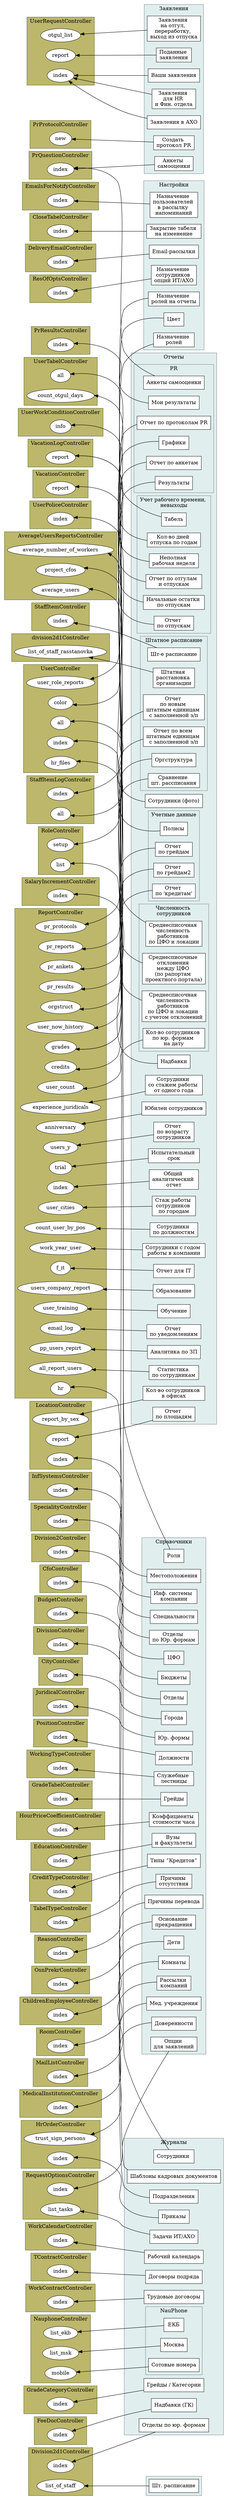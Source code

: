 digraph {
rank=same;rankdir=RL; 

  subgraph cluster_1 {
    style=filled;
    fillcolor=azure2;
    color=azure4;
    node [style=filled,color=gray10, fillcolor=white, shape=box];
    label="Журналы";
    "Сотрудники ";
    "Подразделения";
    "Задачи ИТ/АХО";
    "Приказы";
    "Рабочий календарь";
    "Отделы по юр. формам";
    "Договоры подряда";
    "Трудовые договоры";

    subgraph cluster_10 {
      style=filled;
      fillcolor=azure2;
      color=azure4;
      node [style=filled,color=gray10, fillcolor=white, shape=box];
      label="NauPhone";
      "ЕКБ";
      "Москва";
      "Сотовые номера";
    }

    "Грейды / Категории";
    "Шаблоны кадровых документов";
    "Надбавки (ГК)";
  }


  subgraph cluster_17 {
    style=filled;
    fillcolor=azure2;
    color=azure4;
    node [style=filled,color=gray10, fillcolor=white, shape=box];
    label="Отчеты";
    "Сотрудники (фото)";

    subgraph cluster_19 {
      style=filled;
      fillcolor=azure2;
      color=azure4;
      node [style=filled,color=gray10, fillcolor=white, shape=box];
      label="PR";
      "Анкеты самооценки";
      "Результаты";
      "Мои результаты";
      "Графики";
      "Отчет по анкетам";
      "Отчет по протоколам PR";
    }

    "Сотрудники с годом 
работы в компании";
    "Отчет для IT";
    "Образование";
    "Обучение";
    "Отчет 
по уведомлениям";
    "Аналитика по ЗП";
    "Статистика 
по сотрудникам";
    "Сотрудники 
со стажем работы 
от одного года";
    "Юбилеи сотрудников";
    "Отчет 
по возрасту 
сотрудников";
    "Отчет 
по площадям";

    subgraph cluster_37 {
      style=filled;
      fillcolor=azure2;
      color=azure4;
      node [style=filled,color=gray10, fillcolor=white, shape=box];
      label="Учет рабочего времени, 
невыходы";
      "Табель";
      "Неполная 
рабочая неделя";
      "Начальные остатки 
по отпускам";
      "Кол-во дней 
отпуска по годам";
      "Отчет по отгулам 
и отпускам";
      "Отчет 
по отпускам";
    }


    subgraph cluster_44 {
      style=filled;
      fillcolor=azure2;
      color=azure4;
      node [style=filled,color=gray10, fillcolor=white, shape=box];
      label="Учетные данные";
      "Отчет 
по 'кредитам'";
      "Полисы";
      "Отчет 
по грейдам";
      "Отчет 
по грейдам2";
    }


    subgraph cluster_49 {
      style=filled;
      fillcolor=azure2;
      color=azure4;
      node [style=filled,color=gray10, fillcolor=white, shape=box];
      label="Численность 
сотрудников";
      "Кол-во сотрудников 
по юр. формам 
на дату";
      "Среднесписочная 
численность 
работников 
по ЦФО и локации";
      "Среднесписочные 
отклонения 
между ЦФО 
(по рапортам 
проектного портала)";
      "Среднесписочная 
численность 
работников 
по ЦФО и локации 
с учетом отклонений";
    }


    subgraph cluster_54 {
      style=filled;
      fillcolor=azure2;
      color=azure4;
      node [style=filled,color=gray10, fillcolor=white, shape=box];
      label="Штатное расписание";
      "Оргструктура";
      "Шт-е расписание";
      "Сравнение 
шт. рассписания";
      "Штатная 
расстановка 
организации";
      "Отчет 
по новым 
штатным единицам 
с заполненной з/п";
      "Отчет по всем 
штатным единицам 
с заполненной з/п";
    }

    "Испытательный 
срок";
    "Общий 
аналитический 
отчет";
    "Стаж работы 
сотрудников 
по городам";
    "Сотрудники 
по должностям";
    "Кол-во сотрудников 
в офисах";
    "Надбавки";
  }


  subgraph cluster_67 {
    style=filled;
    fillcolor=azure2;
    color=azure4;
    node [style=filled,color=gray10, fillcolor=white, shape=box];
    label="Заявления";
    "Ваши заявления";
    "Заявления 
на отгул, 
переработку, 
выход из отпуска";
    "Поданные 
заявления";
    "Заявления 
для HR 
и Фин. отдела";
    "Заявления в АХО";
    "Создать 
протокол PR";
    "Анкеты 
самооценки";
  }


  subgraph cluster_75 {
    style=filled;
    fillcolor=azure2;
    color=azure4;
    node [style=filled,color=gray10, fillcolor=white, shape=box];
    label="Справочники";
    "ЦФО";
    "Бюджеты";
    "Отделы";
    "Города";
    "Местоположения";
    "Юр. формы";
    "Должности";
    "Служебные 
лестницы";
    "Грейды";
    "Коэффициенты 
стоимости часа";
    "Вузы 
и факультеты";
    "Типы ”Кредитов”";
    "Причины 
отсутствия";
    "Причины перевода";
    "Основание 
прекращения";
    "Дети";
    "Роли";
    "Комнаты";
    "Рассылки 
компаний";
    "Мед. учреждения";
    "Инф. системы 
компании";
    "Опции 
для заявлений";
    "Специальности";
    "Доверенности";
    "Отделы 
по Юр. формам";
  }


  subgraph cluster_101 {
    style=filled;
    fillcolor=azure2;
    color=azure4;
    node [style=filled,color=gray10, fillcolor=white, shape=box];
    label="Настройки";
    "Цвет";
    "Email-рассылки";
    "Назначение 
ролей";
    "Назначение 
ролей на отчеты";
    "Назначение 
сотрудников 
опций ИТ/АХО";
    "Назначение 
пользователей 
в рассылку 
напоминаний";
    "Закрытие табеля 
на изменение";
  }


  subgraph cluster_109 {
    style=filled;
    fillcolor=azure2;
    color=azure4;
    node [style=filled,color=gray10, fillcolor=white, shape=box];
  "Шт. расписание";
  }


subgraph cluster_1001 {
label="UserController";
style=filled;
  fillcolor=darkkhaki;
  color=darkolivegreen;
  node [style=filled,color=gray10, fillcolor=white];
"Сотрудники " -> {"UserController#index" [label=index]}
"Шаблоны кадровых документов" -> {"UserController#hr_files" [label=hr_files]}
"Сотрудники (фото)" -> {"UserController#all" [label=all]}
"Цвет" -> {"UserController#color" [label=color]}
"Назначение 
ролей на отчеты" -> {"UserController#user_role_reports" [label=user_role_reports]}
}


subgraph cluster_1002 {
label="ReportController";
style=filled;
  fillcolor=darkkhaki;
  color=darkolivegreen;
  node [style=filled,color=gray10, fillcolor=white];
"Подразделения" -> {"ReportController#hr" [label=hr]}
"Результаты" -> {"ReportController#pr_results" [label=pr_results]}
"Графики" -> {"ReportController#pr_reports" [label=pr_reports]}
"Отчет по анкетам" -> {"ReportController#pr_ankets" [label=pr_ankets]}
"Отчет по протоколам PR" -> {"ReportController#pr_protocols" [label=pr_protocols]}
"Сотрудники с годом 
работы в компании" -> {"ReportController#work_year_user" [label=work_year_user]}
"Отчет для IT" -> {"ReportController#f_it" [label=f_it]}
"Образование" -> {"ReportController#users_company_report" [label=users_company_report]}
"Обучение" -> {"ReportController#user_training" [label=user_training]}
"Отчет 
по уведомлениям" -> {"ReportController#email_log" [label=email_log]}
"Аналитика по ЗП" -> {"ReportController#pp_users_repirt" [label=pp_users_repirt]}
"Статистика 
по сотрудникам" -> {"ReportController#all_report_users" [label=all_report_users]}
"Сотрудники 
со стажем работы 
от одного года" -> {"ReportController#experience_juridicals" [label=experience_juridicals]}
"Юбилеи сотрудников" -> {"ReportController#anniversary" [label=anniversary]}
"Отчет 
по возрасту 
сотрудников" -> {"ReportController#users_y" [label=users_y]}
"Отчет 
по 'кредитам'" -> {"ReportController#credits" [label=credits]}
"Отчет 
по грейдам" -> {"ReportController#grades" [label=grades]}
"Отчет 
по грейдам2" -> {"ReportController#grades" [label=grades]}
"Кол-во сотрудников 
по юр. формам 
на дату" -> {"ReportController#user_count" [label=user_count]}
"Оргструктура" -> {"ReportController#orgstruct" [label=orgstruct]}
"Сравнение 
шт. рассписания" -> {"ReportController#user_now_history" [label=user_now_history]}
"Испытательный 
срок" -> {"ReportController#trial" [label=trial]}
"Общий 
аналитический 
отчет" -> {"ReportController#index" [label=index]}
"Стаж работы 
сотрудников 
по городам" -> {"ReportController#user_cities" [label=user_cities]}
"Сотрудники 
по должностям" -> {"ReportController#count_user_by_pos" [label=count_user_by_pos]}
}


subgraph cluster_1003 {
label="RequestOptionsController";
style=filled;
  fillcolor=darkkhaki;
  color=darkolivegreen;
  node [style=filled,color=gray10, fillcolor=white];
"Задачи ИТ/АХО" -> {"RequestOptionsController#list_tasks" [label=list_tasks]}
"Опции 
для заявлений" -> {"RequestOptionsController#index" [label=index]}
}


subgraph cluster_1004 {
label="HrOrderController";
style=filled;
  fillcolor=darkkhaki;
  color=darkolivegreen;
  node [style=filled,color=gray10, fillcolor=white];
"Приказы" -> {"HrOrderController#index" [label=index]}
"Доверенности" -> {"HrOrderController#trust_sign_persons" [label=trust_sign_persons]}
}


subgraph cluster_1005 {
label="WorkCalendarController";
style=filled;
  fillcolor=darkkhaki;
  color=darkolivegreen;
  node [style=filled,color=gray10, fillcolor=white];
"Рабочий календарь" -> {"WorkCalendarController#index" [label=index]}
}


subgraph cluster_1006 {
label="Division2d1Controller";
style=filled;
  fillcolor=darkkhaki;
  color=darkolivegreen;
  node [style=filled,color=gray10, fillcolor=white];
"Отделы по юр. формам" -> {"Division2d1Controller#index" [label=index]}
"Шт. расписание" -> {"Division2d1Controller#list_of_staff" [label=list_of_staff]}
}


subgraph cluster_1007 {
label="TContractController";
style=filled;
  fillcolor=darkkhaki;
  color=darkolivegreen;
  node [style=filled,color=gray10, fillcolor=white];
"Договоры подряда" -> {"TContractController#index" [label=index]}
}


subgraph cluster_1008 {
label="WorkContractController";
style=filled;
  fillcolor=darkkhaki;
  color=darkolivegreen;
  node [style=filled,color=gray10, fillcolor=white];
"Трудовые договоры" -> {"WorkContractController#index" [label=index]}
}


subgraph cluster_1010 {
label="NauphoneController";
style=filled;
  fillcolor=darkkhaki;
  color=darkolivegreen;
  node [style=filled,color=gray10, fillcolor=white];
"ЕКБ" -> {"NauphoneController#list_ekb" [label=list_ekb]}
"Москва" -> {"NauphoneController#list_msk" [label=list_msk]}
"Сотовые номера" -> {"NauphoneController#mobile" [label=mobile]}
}


subgraph cluster_1013 {
label="GradeCategoryController";
style=filled;
  fillcolor=darkkhaki;
  color=darkolivegreen;
  node [style=filled,color=gray10, fillcolor=white];
"Грейды / Категории" -> {"GradeCategoryController#index" [label=index]}
}


subgraph cluster_1015 {
label="FeeDocController";
style=filled;
  fillcolor=darkkhaki;
  color=darkolivegreen;
  node [style=filled,color=gray10, fillcolor=white];
"Надбавки (ГК)" -> {"FeeDocController#index" [label=index]}
}


subgraph cluster_1019 {
label="PrQuestionController";
style=filled;
  fillcolor=darkkhaki;
  color=darkolivegreen;
  node [style=filled,color=gray10, fillcolor=white];
"Анкеты самооценки" -> {"PrQuestionController#index" [label=index]}
"Анкеты 
самооценки" -> {"PrQuestionController#index" [label=index]}
}


subgraph cluster_1021 {
label="PrResultsController";
style=filled;
  fillcolor=darkkhaki;
  color=darkolivegreen;
  node [style=filled,color=gray10, fillcolor=white];
"Мои результаты" -> {"PrResultsController#index" [label=index]}
}


subgraph cluster_1035 {
label="LocationController";
style=filled;
  fillcolor=darkkhaki;
  color=darkolivegreen;
  node [style=filled,color=gray10, fillcolor=white];
"Отчет 
по площадям" -> {"LocationController#report" [label=report]}
"Кол-во сотрудников 
в офисах" -> {"LocationController#report_by_sex" [label=report_by_sex]}
"Местоположения" -> {"LocationController#index" [label=index]}
}


subgraph cluster_1037 {
label="UserTabelController";
style=filled;
  fillcolor=darkkhaki;
  color=darkolivegreen;
  node [style=filled,color=gray10, fillcolor=white];
"Табель" -> {"UserTabelController#all" [label=all]}
"Кол-во дней 
отпуска по годам" -> {"UserTabelController#count_otgul_days" [label=count_otgul_days]}
}


subgraph cluster_1038 {
label="UserWorkConditionController";
style=filled;
  fillcolor=darkkhaki;
  color=darkolivegreen;
  node [style=filled,color=gray10, fillcolor=white];
"Неполная 
рабочая неделя" -> {"UserWorkConditionController#info" [label=info]}
}


subgraph cluster_1039 {
label="VacationLogController";
style=filled;
  fillcolor=darkkhaki;
  color=darkolivegreen;
  node [style=filled,color=gray10, fillcolor=white];
"Начальные остатки 
по отпускам" -> {"VacationLogController#report" [label=report]}
"Отчет по отгулам 
и отпускам" -> {"VacationLogController#report" [label=report]}
}


subgraph cluster_1042 {
label="VacationController";
style=filled;
  fillcolor=darkkhaki;
  color=darkolivegreen;
  node [style=filled,color=gray10, fillcolor=white];
"Отчет 
по отпускам" -> {"VacationController#report" [label=report]}
}


subgraph cluster_1045 {
label="UserPoliceController";
style=filled;
  fillcolor=darkkhaki;
  color=darkolivegreen;
  node [style=filled,color=gray10, fillcolor=white];
"Полисы" -> {"UserPoliceController#index" [label=index]}
}


subgraph cluster_1050 {
label="AverageUsersReportsController";
style=filled;
  fillcolor=darkkhaki;
  color=darkolivegreen;
  node [style=filled,color=gray10, fillcolor=white];
"Среднесписочная 
численность 
работников 
по ЦФО и локации" -> {"AverageUsersReportsController#average_number_of_workers" [label=average_number_of_workers]}
"Среднесписочные 
отклонения 
между ЦФО 
(по рапортам 
проектного портала)" -> {"AverageUsersReportsController#project_cfos" [label=project_cfos]}
"Среднесписочная 
численность 
работников 
по ЦФО и локации 
с учетом отклонений" -> {"AverageUsersReportsController#average_users" [label=average_users]}
}


subgraph cluster_1055 {
label="StaffItemController";
style=filled;
  fillcolor=darkkhaki;
  color=darkolivegreen;
  node [style=filled,color=gray10, fillcolor=white];
"Шт-е расписание" -> {"StaffItemController#index" [label=index]}
}


subgraph cluster_1057 {
label="division2d1Controller";
style=filled;
  fillcolor=darkkhaki;
  color=darkolivegreen;
  node [style=filled,color=gray10, fillcolor=white];
"Штатная 
расстановка 
организации" -> {"division2d1Controller#list_of_staff_rasstanovka" [label=list_of_staff_rasstanovka]}
}


subgraph cluster_1058 {
label="StaffItemLogController";
style=filled;
  fillcolor=darkkhaki;
  color=darkolivegreen;
  node [style=filled,color=gray10, fillcolor=white];
"Отчет 
по новым 
штатным единицам 
с заполненной з/п" -> {"StaffItemLogController#index" [label=index]}
"Отчет по всем 
штатным единицам 
с заполненной з/п" -> {"StaffItemLogController#all" [label=all]}
}


subgraph cluster_1065 {
label="SalaryIncrementController";
style=filled;
  fillcolor=darkkhaki;
  color=darkolivegreen;
  node [style=filled,color=gray10, fillcolor=white];
"Надбавки" -> {"SalaryIncrementController#index" [label=index]}
}


subgraph cluster_1067 {
label="UserRequestController";
style=filled;
  fillcolor=darkkhaki;
  color=darkolivegreen;
  node [style=filled,color=gray10, fillcolor=white];
"Ваши заявления" -> {"UserRequestController#index" [label=index]}
"Заявления 
на отгул, 
переработку, 
выход из отпуска" -> {"UserRequestController#otgul_list" [label=otgul_list]}
"Поданные 
заявления" -> {"UserRequestController#report" [label=report]}
"Заявления 
для HR 
и Фин. отдела" -> {"UserRequestController#index" [label=index]}
"Заявления в АХО" -> {"UserRequestController#index" [label=index]}
}


subgraph cluster_1072 {
label="PrProtocolController";
style=filled;
  fillcolor=darkkhaki;
  color=darkolivegreen;
  node [style=filled,color=gray10, fillcolor=white];
"Создать 
протокол PR" -> {"PrProtocolController#new" [label=new]}
}


subgraph cluster_1075 {
label="CfoController";
style=filled;
  fillcolor=darkkhaki;
  color=darkolivegreen;
  node [style=filled,color=gray10, fillcolor=white];
"ЦФО" -> {"CfoController#index" [label=index]}
}


subgraph cluster_1076 {
label="BudgetController";
style=filled;
  fillcolor=darkkhaki;
  color=darkolivegreen;
  node [style=filled,color=gray10, fillcolor=white];
"Бюджеты" -> {"BudgetController#index" [label=index]}
}


subgraph cluster_1077 {
label="DivisionController";
style=filled;
  fillcolor=darkkhaki;
  color=darkolivegreen;
  node [style=filled,color=gray10, fillcolor=white];
"Отделы" -> {"DivisionController#index" [label=index]}
}


subgraph cluster_1078 {
label="CityController";
style=filled;
  fillcolor=darkkhaki;
  color=darkolivegreen;
  node [style=filled,color=gray10, fillcolor=white];
"Города" -> {"CityController#index" [label=index]}
}


subgraph cluster_1080 {
label="JuridicalController";
style=filled;
  fillcolor=darkkhaki;
  color=darkolivegreen;
  node [style=filled,color=gray10, fillcolor=white];
"Юр. формы" -> {"JuridicalController#index" [label=index]}
}


subgraph cluster_1081 {
label="PositionController";
style=filled;
  fillcolor=darkkhaki;
  color=darkolivegreen;
  node [style=filled,color=gray10, fillcolor=white];
"Должности" -> {"PositionController#index" [label=index]}
}


subgraph cluster_1082 {
label="WorkingTypeController";
style=filled;
  fillcolor=darkkhaki;
  color=darkolivegreen;
  node [style=filled,color=gray10, fillcolor=white];
"Служебные 
лестницы" -> {"WorkingTypeController#index" [label=index]}
}


subgraph cluster_1083 {
label="GradeTabelController";
style=filled;
  fillcolor=darkkhaki;
  color=darkolivegreen;
  node [style=filled,color=gray10, fillcolor=white];
"Грейды" -> {"GradeTabelController#index" [label=index]}
}


subgraph cluster_1084 {
label="HourPriceCoefficientController";
style=filled;
  fillcolor=darkkhaki;
  color=darkolivegreen;
  node [style=filled,color=gray10, fillcolor=white];
"Коэффициенты 
стоимости часа" -> {"HourPriceCoefficientController#index" [label=index]}
}


subgraph cluster_1085 {
label="EducationController";
style=filled;
  fillcolor=darkkhaki;
  color=darkolivegreen;
  node [style=filled,color=gray10, fillcolor=white];
"Вузы 
и факультеты" -> {"EducationController#index" [label=index]}
}


subgraph cluster_1086 {
label="CreditTypeController";
style=filled;
  fillcolor=darkkhaki;
  color=darkolivegreen;
  node [style=filled,color=gray10, fillcolor=white];
"Типы ”Кредитов”" -> {"CreditTypeController#index" [label=index]}
}


subgraph cluster_1087 {
label="TabelTypeController";
style=filled;
  fillcolor=darkkhaki;
  color=darkolivegreen;
  node [style=filled,color=gray10, fillcolor=white];
"Причины 
отсутствия" -> {"TabelTypeController#index" [label=index]}
}


subgraph cluster_1088 {
label="ReasonController";
style=filled;
  fillcolor=darkkhaki;
  color=darkolivegreen;
  node [style=filled,color=gray10, fillcolor=white];
"Причины перевода" -> {"ReasonController#index" [label=index]}
}


subgraph cluster_1089 {
label="OsnPrekrController";
style=filled;
  fillcolor=darkkhaki;
  color=darkolivegreen;
  node [style=filled,color=gray10, fillcolor=white];
"Основание 
прекращения" -> {"OsnPrekrController#index" [label=index]}
}


subgraph cluster_1090 {
label="ChildrenEmployeeController";
style=filled;
  fillcolor=darkkhaki;
  color=darkolivegreen;
  node [style=filled,color=gray10, fillcolor=white];
"Дети" -> {"ChildrenEmployeeController#index" [label=index]}
}


subgraph cluster_1091 {
label="RoleController";
style=filled;
  fillcolor=darkkhaki;
  color=darkolivegreen;
  node [style=filled,color=gray10, fillcolor=white];
"Роли" -> {"RoleController#list" [label=list]}
"Назначение 
ролей" -> {"RoleController#setup" [label=setup]}
}


subgraph cluster_1092 {
label="RoomController";
style=filled;
  fillcolor=darkkhaki;
  color=darkolivegreen;
  node [style=filled,color=gray10, fillcolor=white];
"Комнаты" -> {"RoomController#index" [label=index]}
}


subgraph cluster_1093 {
label="MailListController";
style=filled;
  fillcolor=darkkhaki;
  color=darkolivegreen;
  node [style=filled,color=gray10, fillcolor=white];
"Рассылки 
компаний" -> {"MailListController#index" [label=index]}
}


subgraph cluster_1094 {
label="MedicalInstitutionController";
style=filled;
  fillcolor=darkkhaki;
  color=darkolivegreen;
  node [style=filled,color=gray10, fillcolor=white];
"Мед. учреждения" -> {"MedicalInstitutionController#index" [label=index]}
}


subgraph cluster_1095 {
label="InfSystemsController";
style=filled;
  fillcolor=darkkhaki;
  color=darkolivegreen;
  node [style=filled,color=gray10, fillcolor=white];
"Инф. системы 
компании" -> {"InfSystemsController#index" [label=index]}
}


subgraph cluster_1097 {
label="SpecialityController";
style=filled;
  fillcolor=darkkhaki;
  color=darkolivegreen;
  node [style=filled,color=gray10, fillcolor=white];
"Специальности" -> {"SpecialityController#index" [label=index]}
}


subgraph cluster_1099 {
label="Division2Controller";
style=filled;
  fillcolor=darkkhaki;
  color=darkolivegreen;
  node [style=filled,color=gray10, fillcolor=white];
"Отделы 
по Юр. формам" -> {"Division2Controller#index" [label=index]}
}


subgraph cluster_1102 {
label="DeliveryEmailController";
style=filled;
  fillcolor=darkkhaki;
  color=darkolivegreen;
  node [style=filled,color=gray10, fillcolor=white];
"Email-рассылки" -> {"DeliveryEmailController#index" [label=index]}
}


subgraph cluster_1105 {
label="ResOfOptsController";
style=filled;
  fillcolor=darkkhaki;
  color=darkolivegreen;
  node [style=filled,color=gray10, fillcolor=white];
"Назначение 
сотрудников 
опций ИТ/АХО" -> {"ResOfOptsController#index" [label=index]}
}


subgraph cluster_1106 {
label="EmailsForNotifyController";
style=filled;
  fillcolor=darkkhaki;
  color=darkolivegreen;
  node [style=filled,color=gray10, fillcolor=white];
"Назначение 
пользователей 
в рассылку 
напоминаний" -> {"EmailsForNotifyController#index" [label=index]}
}


subgraph cluster_1107 {
label="CloseTabelController";
style=filled;
  fillcolor=darkkhaki;
  color=darkolivegreen;
  node [style=filled,color=gray10, fillcolor=white];
"Закрытие табеля 
на изменение" -> {"CloseTabelController#index" [label=index]}
}

}